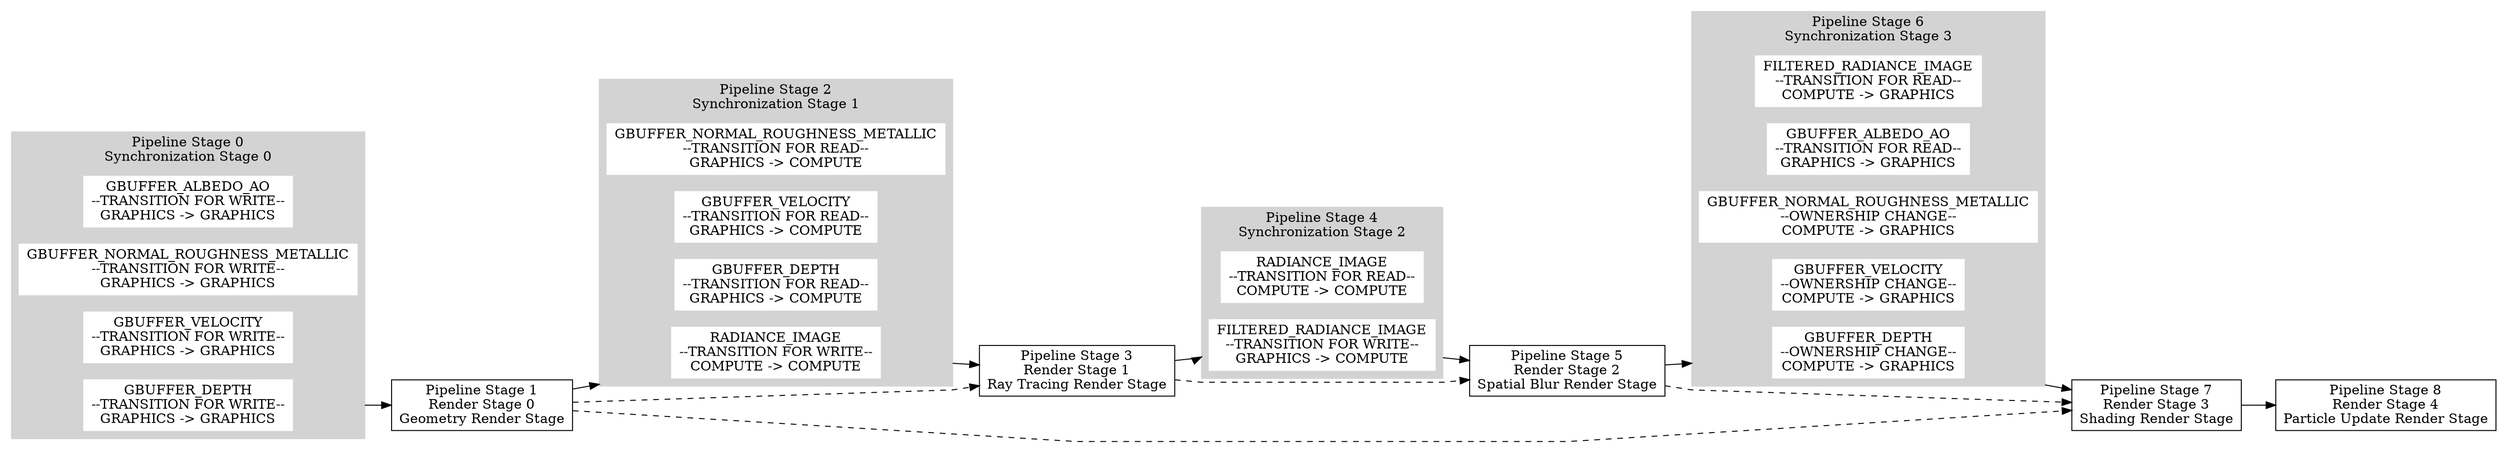 digraph G {
compound=true;
	rankdir = LR;
	splines=polyline
	subgraph cluster0{
		node [style=filled,color=white];
		style = filled;
		color = lightgrey;
		label = "Pipeline Stage 0\nSynchronization Stage 0";
		as0 [shape=box,label="GBUFFER_ALBEDO_AO\n--TRANSITION FOR WRITE--\nGRAPHICS -> GRAPHICS"];
		as1 [shape=box,label="GBUFFER_NORMAL_ROUGHNESS_METALLIC\n--TRANSITION FOR WRITE--\nGRAPHICS -> GRAPHICS"];
		as2 [shape=box,label="GBUFFER_VELOCITY\n--TRANSITION FOR WRITE--\nGRAPHICS -> GRAPHICS"];
		as3 [shape=box,label="GBUFFER_DEPTH\n--TRANSITION FOR WRITE--\nGRAPHICS -> GRAPHICS"];
	}
	rs0 [shape = box, label = "Pipeline Stage 1\nRender Stage 0\nGeometry Render Stage"];
	subgraph cluster1{
		node [style=filled,color=white];
		style = filled;
		color = lightgrey;
		label = "Pipeline Stage 2\nSynchronization Stage 1";
		as4 [shape=box,label="GBUFFER_NORMAL_ROUGHNESS_METALLIC\n--TRANSITION FOR READ--\nGRAPHICS -> COMPUTE"];
		as5 [shape=box,label="GBUFFER_VELOCITY\n--TRANSITION FOR READ--\nGRAPHICS -> COMPUTE"];
		as6 [shape=box,label="GBUFFER_DEPTH\n--TRANSITION FOR READ--\nGRAPHICS -> COMPUTE"];
		as7 [shape=box,label="RADIANCE_IMAGE\n--TRANSITION FOR WRITE--\nCOMPUTE -> COMPUTE"];
	}
	rs1 [shape = box, label = "Pipeline Stage 3\nRender Stage 1\nRay Tracing Render Stage"];
	subgraph cluster2{
		node [style=filled,color=white];
		style = filled;
		color = lightgrey;
		label = "Pipeline Stage 4\nSynchronization Stage 2";
		as8 [shape=box,label="RADIANCE_IMAGE\n--TRANSITION FOR READ--\nCOMPUTE -> COMPUTE"];
		as9 [shape=box,label="FILTERED_RADIANCE_IMAGE\n--TRANSITION FOR WRITE--\nGRAPHICS -> COMPUTE"];
	}
	rs2 [shape = box, label = "Pipeline Stage 5\nRender Stage 2\nSpatial Blur Render Stage"];
	subgraph cluster3{
		node [style=filled,color=white];
		style = filled;
		color = lightgrey;
		label = "Pipeline Stage 6\nSynchronization Stage 3";
		as10 [shape=box,label="FILTERED_RADIANCE_IMAGE\n--TRANSITION FOR READ--\nCOMPUTE -> GRAPHICS"];
		as11 [shape=box,label="GBUFFER_ALBEDO_AO\n--TRANSITION FOR READ--\nGRAPHICS -> GRAPHICS"];
		as12 [shape=box,label="GBUFFER_NORMAL_ROUGHNESS_METALLIC\n--OWNERSHIP CHANGE--\nCOMPUTE -> GRAPHICS"];
		as13 [shape=box,label="GBUFFER_VELOCITY\n--OWNERSHIP CHANGE--\nCOMPUTE -> GRAPHICS"];
		as14 [shape=box,label="GBUFFER_DEPTH\n--OWNERSHIP CHANGE--\nCOMPUTE -> GRAPHICS"];
	}
	rs3 [shape = box, label = "Pipeline Stage 7\nRender Stage 3\nShading Render Stage"];
	rs4 [shape = box, label = "Pipeline Stage 8\nRender Stage 4\nParticle Update Render Stage"];
	as3 -> rs0[ltail=cluster0];
	rs0 -> as7[lhead=cluster1];
	as7 -> rs1[ltail=cluster1];
	rs1 -> as9[lhead=cluster2];
	as9 -> rs2[ltail=cluster2];
	rs2 -> as14[lhead=cluster3];
	as14 -> rs3[ltail=cluster3];
	rs3 -> rs4
	rs0 -> rs1[style=dashed];
	rs0 -> rs3[style=dashed];
	rs1 -> rs2[style=dashed];
	rs2 -> rs3[style=dashed];
}